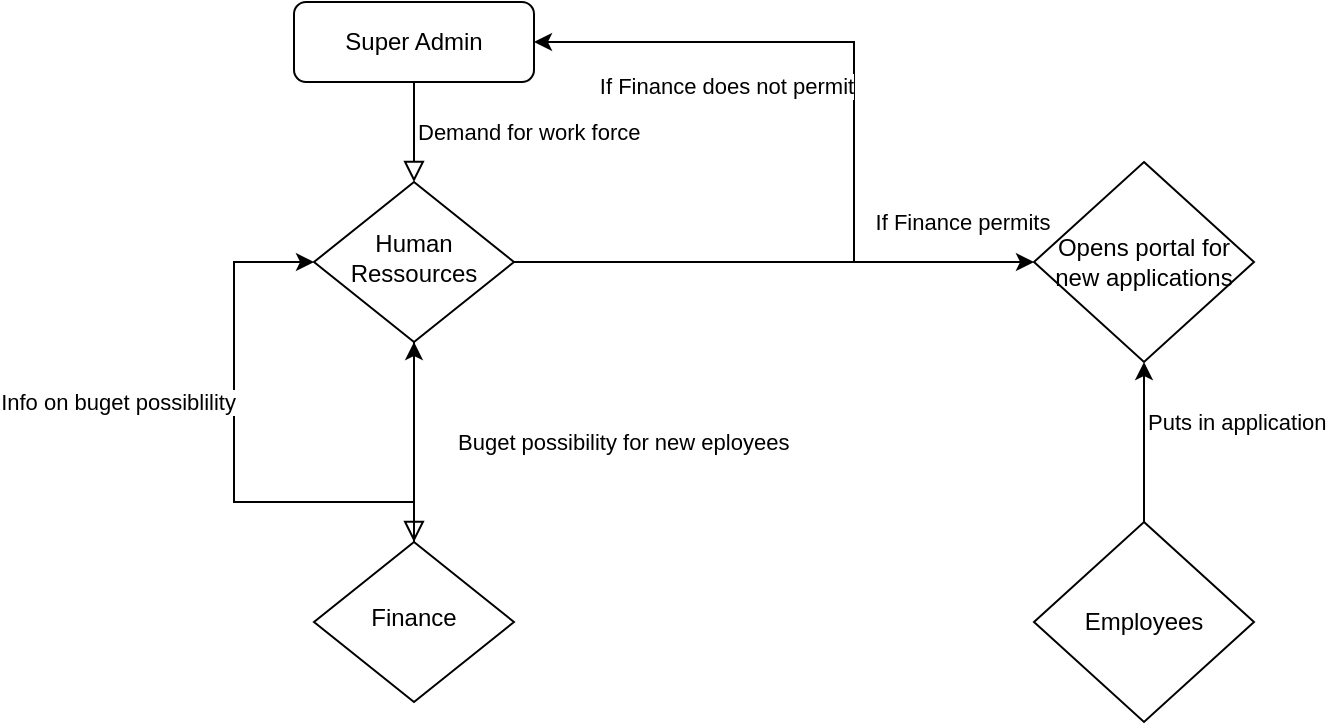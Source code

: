 <mxfile version="20.8.13" type="github">
  <diagram id="C5RBs43oDa-KdzZeNtuy" name="Page-1">
    <mxGraphModel dx="1050" dy="541" grid="1" gridSize="10" guides="1" tooltips="1" connect="1" arrows="1" fold="1" page="1" pageScale="1" pageWidth="827" pageHeight="1169" math="0" shadow="0">
      <root>
        <mxCell id="WIyWlLk6GJQsqaUBKTNV-0" />
        <mxCell id="WIyWlLk6GJQsqaUBKTNV-1" parent="WIyWlLk6GJQsqaUBKTNV-0" />
        <mxCell id="WIyWlLk6GJQsqaUBKTNV-2" value="Demand for work force" style="rounded=0;html=1;jettySize=auto;orthogonalLoop=1;fontSize=11;endArrow=block;endFill=0;endSize=8;strokeWidth=1;shadow=0;labelBackgroundColor=none;edgeStyle=orthogonalEdgeStyle;align=left;" parent="WIyWlLk6GJQsqaUBKTNV-1" source="WIyWlLk6GJQsqaUBKTNV-3" target="WIyWlLk6GJQsqaUBKTNV-6" edge="1">
          <mxGeometry relative="1" as="geometry" />
        </mxCell>
        <mxCell id="WIyWlLk6GJQsqaUBKTNV-3" value="Super Admin" style="rounded=1;whiteSpace=wrap;html=1;fontSize=12;glass=0;strokeWidth=1;shadow=0;" parent="WIyWlLk6GJQsqaUBKTNV-1" vertex="1">
          <mxGeometry x="160" y="80" width="120" height="40" as="geometry" />
        </mxCell>
        <mxCell id="WIyWlLk6GJQsqaUBKTNV-4" value="Buget possibility for new eployees" style="rounded=0;html=1;jettySize=auto;orthogonalLoop=1;fontSize=11;endArrow=block;endFill=0;endSize=8;strokeWidth=1;shadow=0;labelBackgroundColor=none;edgeStyle=orthogonalEdgeStyle;align=left;" parent="WIyWlLk6GJQsqaUBKTNV-1" source="WIyWlLk6GJQsqaUBKTNV-6" target="WIyWlLk6GJQsqaUBKTNV-10" edge="1">
          <mxGeometry y="20" relative="1" as="geometry">
            <mxPoint as="offset" />
          </mxGeometry>
        </mxCell>
        <mxCell id="sk6nLVEhoFDdqE7rqwZh-3" value="" style="edgeStyle=orthogonalEdgeStyle;rounded=0;orthogonalLoop=1;jettySize=auto;html=1;" edge="1" parent="WIyWlLk6GJQsqaUBKTNV-1" source="WIyWlLk6GJQsqaUBKTNV-6" target="WIyWlLk6GJQsqaUBKTNV-3">
          <mxGeometry relative="1" as="geometry">
            <mxPoint x="550" y="280" as="targetPoint" />
            <Array as="points">
              <mxPoint x="440" y="210" />
              <mxPoint x="440" y="100" />
            </Array>
          </mxGeometry>
        </mxCell>
        <mxCell id="sk6nLVEhoFDdqE7rqwZh-13" value="If Finance does not permit" style="edgeLabel;html=1;align=center;verticalAlign=middle;resizable=0;points=[];" vertex="1" connectable="0" parent="sk6nLVEhoFDdqE7rqwZh-3">
          <mxGeometry x="0.657" y="1" relative="1" as="geometry">
            <mxPoint x="20" y="21" as="offset" />
          </mxGeometry>
        </mxCell>
        <mxCell id="WIyWlLk6GJQsqaUBKTNV-6" value="Human Ressources" style="rhombus;whiteSpace=wrap;html=1;shadow=0;fontFamily=Helvetica;fontSize=12;align=center;strokeWidth=1;spacing=6;spacingTop=-4;" parent="WIyWlLk6GJQsqaUBKTNV-1" vertex="1">
          <mxGeometry x="170" y="170" width="100" height="80" as="geometry" />
        </mxCell>
        <mxCell id="sk6nLVEhoFDdqE7rqwZh-1" value="" style="edgeStyle=orthogonalEdgeStyle;rounded=0;orthogonalLoop=1;jettySize=auto;html=1;" edge="1" parent="WIyWlLk6GJQsqaUBKTNV-1" source="WIyWlLk6GJQsqaUBKTNV-10" target="WIyWlLk6GJQsqaUBKTNV-6">
          <mxGeometry relative="1" as="geometry" />
        </mxCell>
        <mxCell id="sk6nLVEhoFDdqE7rqwZh-5" value="" style="edgeStyle=orthogonalEdgeStyle;rounded=0;orthogonalLoop=1;jettySize=auto;html=1;entryX=0;entryY=0.5;entryDx=0;entryDy=0;" edge="1" parent="WIyWlLk6GJQsqaUBKTNV-1" source="WIyWlLk6GJQsqaUBKTNV-10" target="WIyWlLk6GJQsqaUBKTNV-6">
          <mxGeometry relative="1" as="geometry">
            <mxPoint x="90" y="330" as="targetPoint" />
            <Array as="points">
              <mxPoint x="130" y="330" />
              <mxPoint x="130" y="210" />
            </Array>
          </mxGeometry>
        </mxCell>
        <mxCell id="sk6nLVEhoFDdqE7rqwZh-7" value="Info on buget possiblility" style="edgeLabel;html=1;align=right;verticalAlign=middle;resizable=0;points=[];" vertex="1" connectable="0" parent="sk6nLVEhoFDdqE7rqwZh-5">
          <mxGeometry x="0.188" y="-1" relative="1" as="geometry">
            <mxPoint as="offset" />
          </mxGeometry>
        </mxCell>
        <mxCell id="WIyWlLk6GJQsqaUBKTNV-10" value="Finance" style="rhombus;whiteSpace=wrap;html=1;shadow=0;fontFamily=Helvetica;fontSize=12;align=center;strokeWidth=1;spacing=6;spacingTop=-4;" parent="WIyWlLk6GJQsqaUBKTNV-1" vertex="1">
          <mxGeometry x="170" y="350" width="100" height="80" as="geometry" />
        </mxCell>
        <mxCell id="sk6nLVEhoFDdqE7rqwZh-10" value="If Finance permits" style="endArrow=classic;html=1;rounded=0;align=center;" edge="1" parent="WIyWlLk6GJQsqaUBKTNV-1">
          <mxGeometry x="0.2" y="20" width="50" height="50" relative="1" as="geometry">
            <mxPoint x="440" y="210" as="sourcePoint" />
            <mxPoint x="530" y="210" as="targetPoint" />
            <Array as="points">
              <mxPoint x="460" y="210" />
            </Array>
            <mxPoint as="offset" />
          </mxGeometry>
        </mxCell>
        <mxCell id="sk6nLVEhoFDdqE7rqwZh-15" value="Opens portal for new applications" style="rhombus;whiteSpace=wrap;html=1;" vertex="1" parent="WIyWlLk6GJQsqaUBKTNV-1">
          <mxGeometry x="530" y="160" width="110" height="100" as="geometry" />
        </mxCell>
        <mxCell id="sk6nLVEhoFDdqE7rqwZh-19" value="" style="edgeStyle=orthogonalEdgeStyle;rounded=0;orthogonalLoop=1;jettySize=auto;html=1;" edge="1" parent="WIyWlLk6GJQsqaUBKTNV-1" source="sk6nLVEhoFDdqE7rqwZh-16" target="sk6nLVEhoFDdqE7rqwZh-15">
          <mxGeometry relative="1" as="geometry" />
        </mxCell>
        <mxCell id="sk6nLVEhoFDdqE7rqwZh-20" value="Puts in application" style="edgeLabel;html=1;align=left;verticalAlign=middle;resizable=0;points=[];" vertex="1" connectable="0" parent="sk6nLVEhoFDdqE7rqwZh-19">
          <mxGeometry x="0.26" relative="1" as="geometry">
            <mxPoint as="offset" />
          </mxGeometry>
        </mxCell>
        <mxCell id="sk6nLVEhoFDdqE7rqwZh-16" value="Employees" style="rhombus;whiteSpace=wrap;html=1;" vertex="1" parent="WIyWlLk6GJQsqaUBKTNV-1">
          <mxGeometry x="530" y="340" width="110" height="100" as="geometry" />
        </mxCell>
      </root>
    </mxGraphModel>
  </diagram>
</mxfile>

